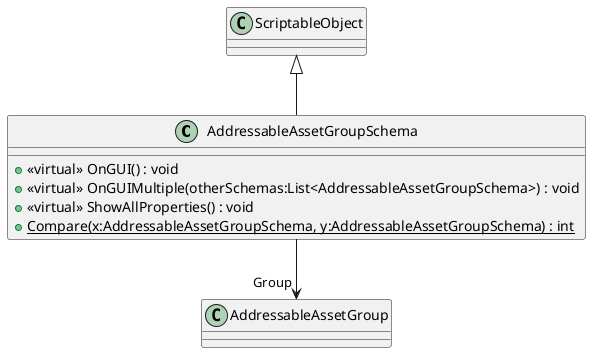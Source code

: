 @startuml
class AddressableAssetGroupSchema {
    + <<virtual>> OnGUI() : void
    + <<virtual>> OnGUIMultiple(otherSchemas:List<AddressableAssetGroupSchema>) : void
    + <<virtual>> ShowAllProperties() : void
    + {static} Compare(x:AddressableAssetGroupSchema, y:AddressableAssetGroupSchema) : int
}
ScriptableObject <|-- AddressableAssetGroupSchema
AddressableAssetGroupSchema --> "Group" AddressableAssetGroup
@enduml
